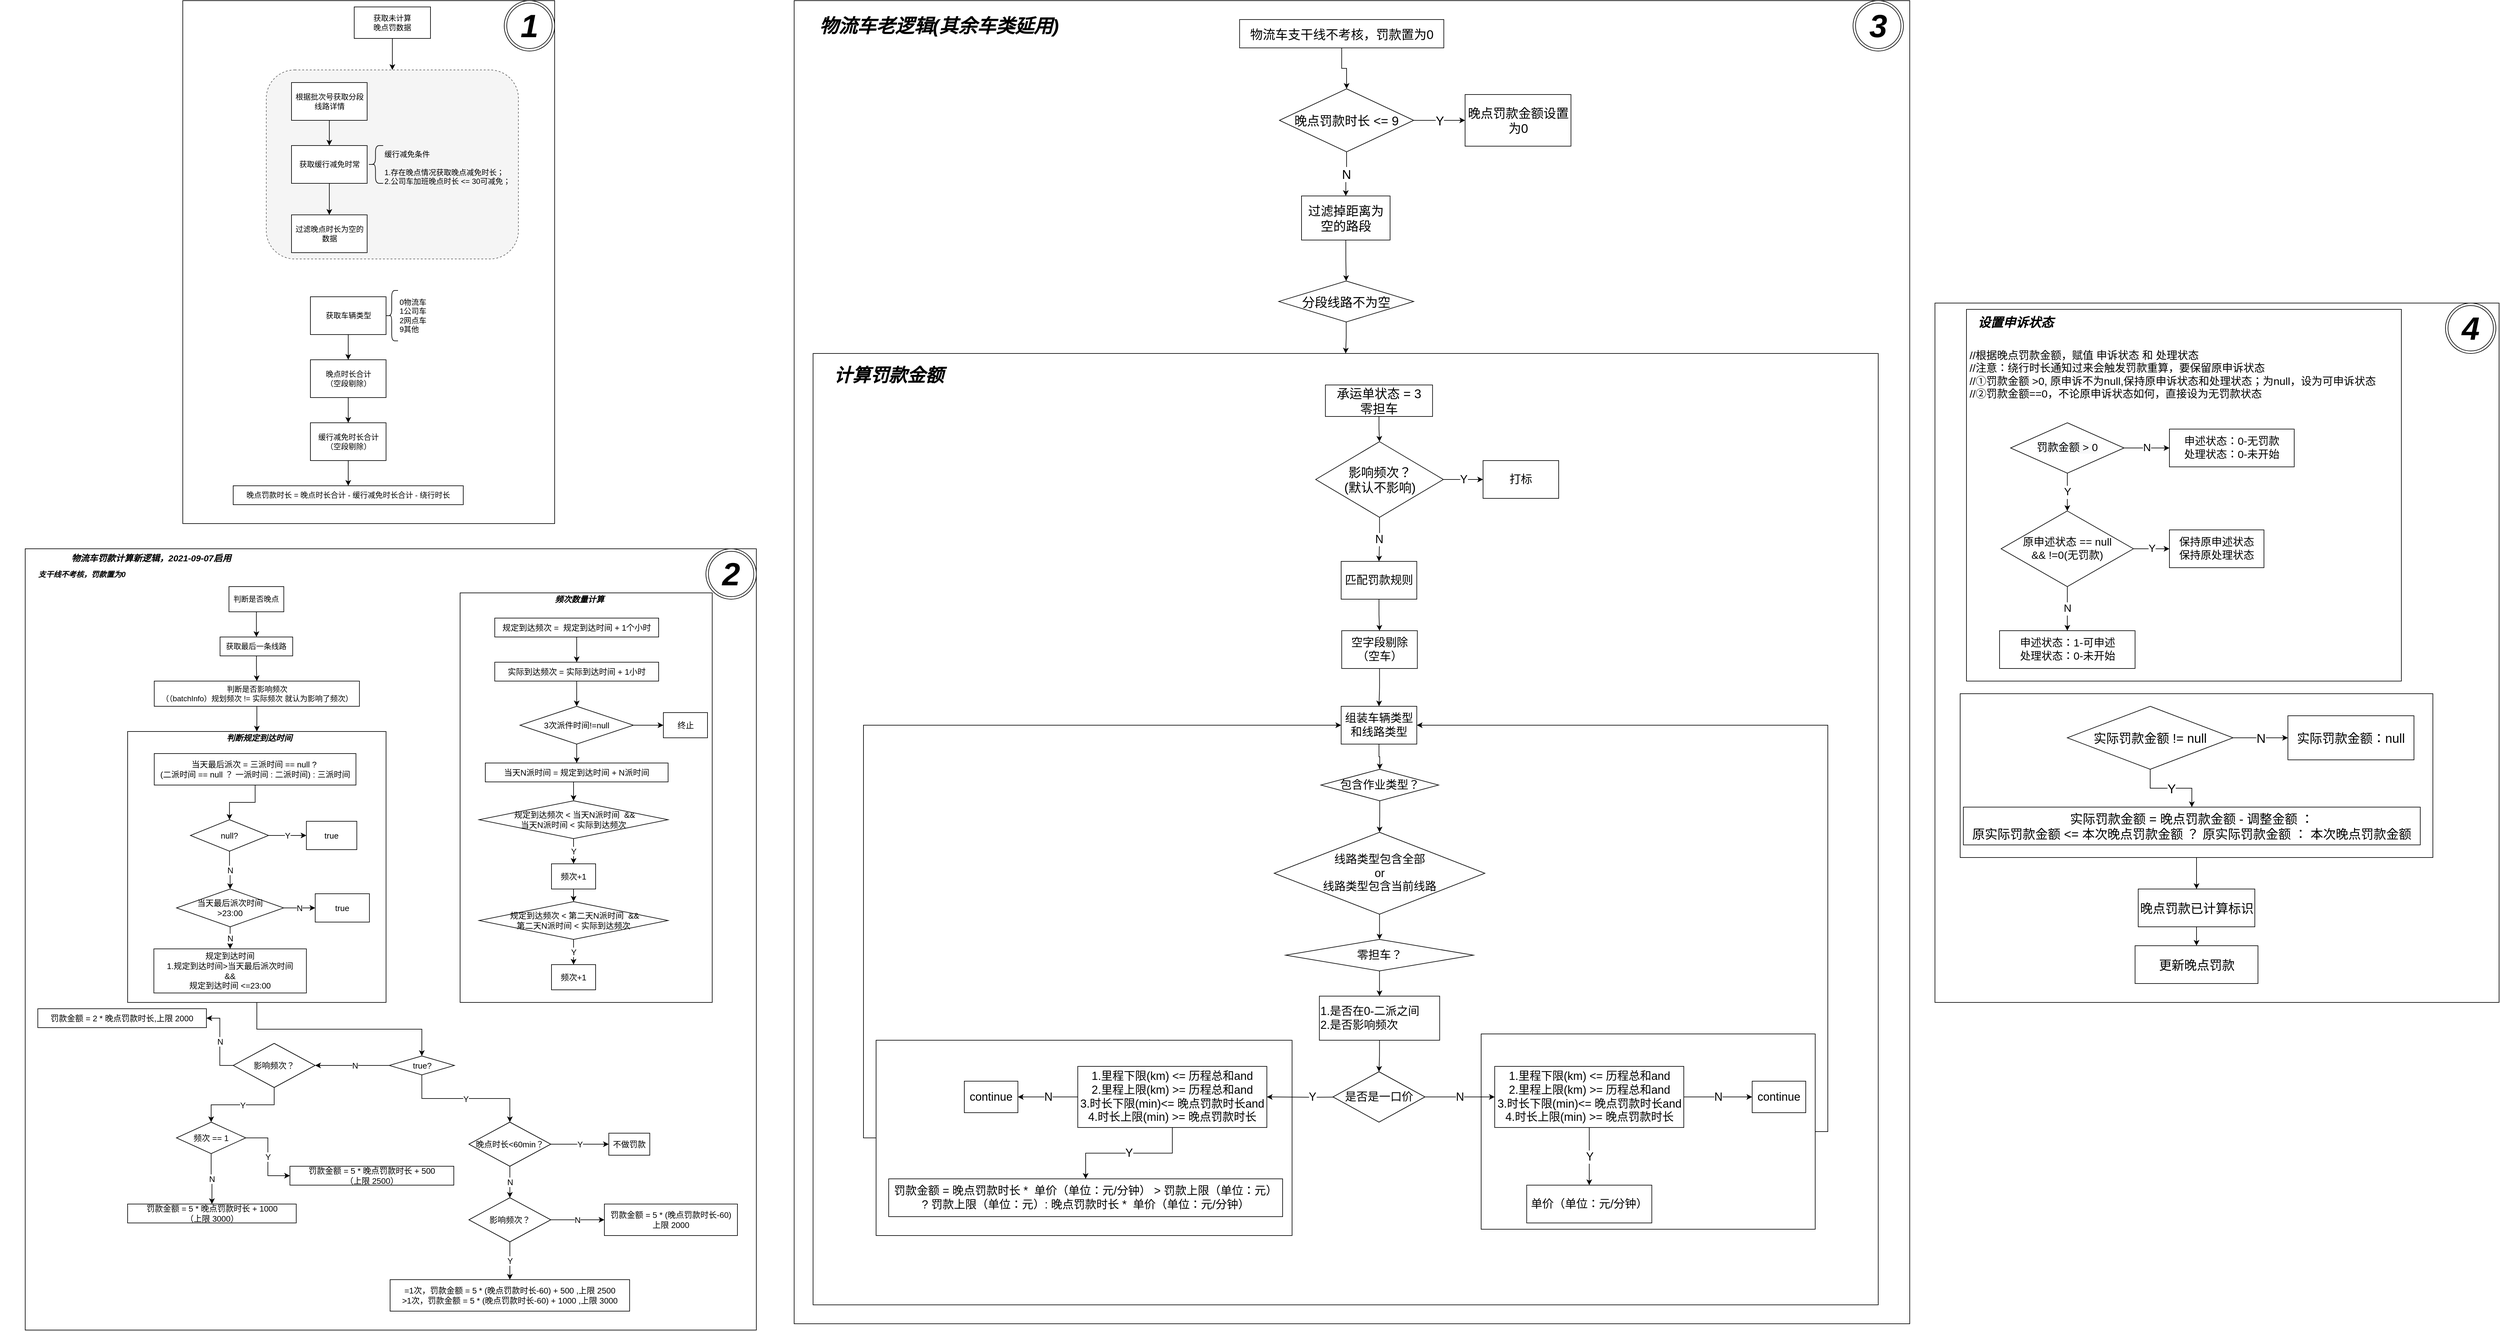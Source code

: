 <mxfile version="15.9.1" type="github">
  <diagram id="L5sY7Q-6gvqycTJfWh3B" name="第 1 页">
    <mxGraphModel dx="8996" dy="2984" grid="1" gridSize="10" guides="1" tooltips="1" connect="1" arrows="1" fold="1" page="1" pageScale="1" pageWidth="827" pageHeight="1169" math="0" shadow="0">
      <root>
        <mxCell id="0" />
        <mxCell id="1" parent="0" />
        <mxCell id="x7FfRpxNMGuR6Kh4KBlE-134" value="" style="rounded=0;whiteSpace=wrap;html=1;fontSize=17;" vertex="1" parent="1">
          <mxGeometry x="-1250" y="860" width="1770" height="2100" as="geometry" />
        </mxCell>
        <mxCell id="x7FfRpxNMGuR6Kh4KBlE-221" value="" style="rounded=0;whiteSpace=wrap;html=1;fontSize=18;" vertex="1" parent="1">
          <mxGeometry x="-1220" y="1420" width="1690" height="1510" as="geometry" />
        </mxCell>
        <mxCell id="x7FfRpxNMGuR6Kh4KBlE-219" style="edgeStyle=orthogonalEdgeStyle;rounded=0;orthogonalLoop=1;jettySize=auto;html=1;exitX=1;exitY=0.5;exitDx=0;exitDy=0;fontSize=18;entryX=1;entryY=0.5;entryDx=0;entryDy=0;" edge="1" parent="1" source="x7FfRpxNMGuR6Kh4KBlE-218" target="x7FfRpxNMGuR6Kh4KBlE-187">
          <mxGeometry relative="1" as="geometry">
            <mxPoint x="-160" y="1930" as="targetPoint" />
          </mxGeometry>
        </mxCell>
        <mxCell id="x7FfRpxNMGuR6Kh4KBlE-218" value="" style="rounded=0;whiteSpace=wrap;html=1;fontSize=18;" vertex="1" parent="1">
          <mxGeometry x="-160" y="2500" width="530" height="310" as="geometry" />
        </mxCell>
        <mxCell id="x7FfRpxNMGuR6Kh4KBlE-220" style="edgeStyle=orthogonalEdgeStyle;rounded=0;orthogonalLoop=1;jettySize=auto;html=1;exitX=0;exitY=0.5;exitDx=0;exitDy=0;entryX=0;entryY=0.5;entryDx=0;entryDy=0;fontSize=18;" edge="1" parent="1" source="x7FfRpxNMGuR6Kh4KBlE-217" target="x7FfRpxNMGuR6Kh4KBlE-187">
          <mxGeometry relative="1" as="geometry" />
        </mxCell>
        <mxCell id="x7FfRpxNMGuR6Kh4KBlE-217" value="" style="rounded=0;whiteSpace=wrap;html=1;fontSize=18;" vertex="1" parent="1">
          <mxGeometry x="-1120" y="2510" width="660" height="310" as="geometry" />
        </mxCell>
        <mxCell id="x7FfRpxNMGuR6Kh4KBlE-132" value="" style="group" vertex="1" connectable="0" parent="1">
          <mxGeometry x="-2510" y="1730" width="1200" height="1240" as="geometry" />
        </mxCell>
        <mxCell id="x7FfRpxNMGuR6Kh4KBlE-33" value="" style="rounded=0;whiteSpace=wrap;html=1;" vertex="1" parent="x7FfRpxNMGuR6Kh4KBlE-132">
          <mxGeometry x="40" width="1160" height="1240" as="geometry" />
        </mxCell>
        <mxCell id="x7FfRpxNMGuR6Kh4KBlE-131" value="" style="group" vertex="1" connectable="0" parent="x7FfRpxNMGuR6Kh4KBlE-132">
          <mxGeometry y="90" width="1170" height="1120" as="geometry" />
        </mxCell>
        <mxCell id="x7FfRpxNMGuR6Kh4KBlE-37" value="&lt;span&gt;判断是否晚点&lt;/span&gt;" style="rounded=0;whiteSpace=wrap;html=1;fontSize=12;" vertex="1" parent="x7FfRpxNMGuR6Kh4KBlE-131">
          <mxGeometry x="363.27" y="-30" width="87" height="40" as="geometry" />
        </mxCell>
        <mxCell id="x7FfRpxNMGuR6Kh4KBlE-38" value="&lt;span&gt;获取最后一条线路&lt;/span&gt;" style="whiteSpace=wrap;html=1;rounded=0;" vertex="1" parent="x7FfRpxNMGuR6Kh4KBlE-131">
          <mxGeometry x="349.15" y="50" width="115.25" height="30" as="geometry" />
        </mxCell>
        <mxCell id="x7FfRpxNMGuR6Kh4KBlE-39" value="" style="edgeStyle=orthogonalEdgeStyle;rounded=0;orthogonalLoop=1;jettySize=auto;html=1;fontSize=12;" edge="1" parent="x7FfRpxNMGuR6Kh4KBlE-131" source="x7FfRpxNMGuR6Kh4KBlE-37" target="x7FfRpxNMGuR6Kh4KBlE-38">
          <mxGeometry relative="1" as="geometry" />
        </mxCell>
        <mxCell id="x7FfRpxNMGuR6Kh4KBlE-40" value="&lt;span style=&quot;font-weight: normal&quot;&gt;判断是否影响频次&lt;br&gt;（（batchInfo）规划频次 != 实际频次 就认为影响了频次）&lt;/span&gt;" style="whiteSpace=wrap;html=1;rounded=0;fontStyle=1" vertex="1" parent="x7FfRpxNMGuR6Kh4KBlE-131">
          <mxGeometry x="244.75" y="120" width="325.52" height="40" as="geometry" />
        </mxCell>
        <mxCell id="x7FfRpxNMGuR6Kh4KBlE-41" value="" style="edgeStyle=orthogonalEdgeStyle;rounded=0;orthogonalLoop=1;jettySize=auto;html=1;fontSize=12;" edge="1" parent="x7FfRpxNMGuR6Kh4KBlE-131" source="x7FfRpxNMGuR6Kh4KBlE-38" target="x7FfRpxNMGuR6Kh4KBlE-40">
          <mxGeometry relative="1" as="geometry" />
        </mxCell>
        <mxCell id="x7FfRpxNMGuR6Kh4KBlE-44" value="" style="whiteSpace=wrap;html=1;rounded=0;fontStyle=1;" vertex="1" parent="x7FfRpxNMGuR6Kh4KBlE-131">
          <mxGeometry x="202.51" y="200" width="410" height="430" as="geometry" />
        </mxCell>
        <mxCell id="x7FfRpxNMGuR6Kh4KBlE-45" value="" style="edgeStyle=orthogonalEdgeStyle;rounded=0;orthogonalLoop=1;jettySize=auto;html=1;fontSize=12;entryX=0.5;entryY=0;entryDx=0;entryDy=0;" edge="1" parent="x7FfRpxNMGuR6Kh4KBlE-131" source="x7FfRpxNMGuR6Kh4KBlE-40" target="x7FfRpxNMGuR6Kh4KBlE-44">
          <mxGeometry relative="1" as="geometry" />
        </mxCell>
        <mxCell id="x7FfRpxNMGuR6Kh4KBlE-46" value="判断规定到达时间" style="text;html=1;strokeColor=none;fillColor=none;align=center;verticalAlign=middle;whiteSpace=wrap;rounded=0;fontSize=13;fontStyle=3" vertex="1" parent="x7FfRpxNMGuR6Kh4KBlE-131">
          <mxGeometry x="354.13" y="200" width="114.76" height="20" as="geometry" />
        </mxCell>
        <mxCell id="x7FfRpxNMGuR6Kh4KBlE-47" value="当天最后派次 = 三派时间 == null ?&amp;nbsp;&lt;br&gt;&amp;nbsp;(二派时间 == null ？ 一派时间 : 二派时间) : 三派时间&amp;nbsp;" style="rounded=0;whiteSpace=wrap;html=1;fontSize=13;" vertex="1" parent="x7FfRpxNMGuR6Kh4KBlE-131">
          <mxGeometry x="244.75" y="235" width="320" height="50" as="geometry" />
        </mxCell>
        <mxCell id="x7FfRpxNMGuR6Kh4KBlE-50" value="" style="edgeStyle=orthogonalEdgeStyle;rounded=0;orthogonalLoop=1;jettySize=auto;html=1;fontSize=13;" edge="1" parent="x7FfRpxNMGuR6Kh4KBlE-131" source="x7FfRpxNMGuR6Kh4KBlE-47" target="x7FfRpxNMGuR6Kh4KBlE-49">
          <mxGeometry relative="1" as="geometry">
            <mxPoint x="364.09" y="305" as="sourcePoint" />
          </mxGeometry>
        </mxCell>
        <mxCell id="x7FfRpxNMGuR6Kh4KBlE-49" value="null?" style="rhombus;whiteSpace=wrap;html=1;fontSize=13;" vertex="1" parent="x7FfRpxNMGuR6Kh4KBlE-131">
          <mxGeometry x="302.13" y="340" width="124" height="50" as="geometry" />
        </mxCell>
        <mxCell id="x7FfRpxNMGuR6Kh4KBlE-53" value="true" style="whiteSpace=wrap;html=1;fontSize=13;" vertex="1" parent="x7FfRpxNMGuR6Kh4KBlE-131">
          <mxGeometry x="486.13" y="342.5" width="80" height="45" as="geometry" />
        </mxCell>
        <mxCell id="x7FfRpxNMGuR6Kh4KBlE-54" value="Y" style="edgeStyle=orthogonalEdgeStyle;rounded=0;orthogonalLoop=1;jettySize=auto;html=1;fontSize=13;" edge="1" parent="x7FfRpxNMGuR6Kh4KBlE-131" source="x7FfRpxNMGuR6Kh4KBlE-49" target="x7FfRpxNMGuR6Kh4KBlE-53">
          <mxGeometry relative="1" as="geometry" />
        </mxCell>
        <mxCell id="x7FfRpxNMGuR6Kh4KBlE-55" value="当天最后派次时间&lt;br&gt;&amp;gt;23:00" style="rhombus;whiteSpace=wrap;html=1;fontSize=13;" vertex="1" parent="x7FfRpxNMGuR6Kh4KBlE-131">
          <mxGeometry x="280.13" y="450" width="170" height="60" as="geometry" />
        </mxCell>
        <mxCell id="x7FfRpxNMGuR6Kh4KBlE-58" value="N" style="edgeStyle=orthogonalEdgeStyle;rounded=0;orthogonalLoop=1;jettySize=auto;html=1;exitX=0.5;exitY=1;exitDx=0;exitDy=0;entryX=0.5;entryY=0;entryDx=0;entryDy=0;fontSize=13;" edge="1" parent="x7FfRpxNMGuR6Kh4KBlE-131" source="x7FfRpxNMGuR6Kh4KBlE-49" target="x7FfRpxNMGuR6Kh4KBlE-55">
          <mxGeometry relative="1" as="geometry" />
        </mxCell>
        <mxCell id="x7FfRpxNMGuR6Kh4KBlE-60" value="true" style="whiteSpace=wrap;html=1;fontSize=13;" vertex="1" parent="x7FfRpxNMGuR6Kh4KBlE-131">
          <mxGeometry x="500.13" y="457.5" width="86" height="45" as="geometry" />
        </mxCell>
        <mxCell id="x7FfRpxNMGuR6Kh4KBlE-59" value="N" style="edgeStyle=orthogonalEdgeStyle;rounded=0;orthogonalLoop=1;jettySize=auto;html=1;exitX=1;exitY=0.5;exitDx=0;exitDy=0;fontSize=13;" edge="1" parent="x7FfRpxNMGuR6Kh4KBlE-131" source="x7FfRpxNMGuR6Kh4KBlE-55" target="x7FfRpxNMGuR6Kh4KBlE-60">
          <mxGeometry relative="1" as="geometry">
            <mxPoint x="546.13" y="455" as="targetPoint" />
          </mxGeometry>
        </mxCell>
        <mxCell id="x7FfRpxNMGuR6Kh4KBlE-63" value="规定到达时间&lt;br&gt;1.规定到达时间&amp;gt;当天最后派次时间&lt;br&gt;&amp;amp;&amp;amp;&lt;br&gt;规定到达时间 &amp;lt;=23:00" style="rounded=0;whiteSpace=wrap;html=1;fontSize=13;" vertex="1" parent="x7FfRpxNMGuR6Kh4KBlE-131">
          <mxGeometry x="244.13" y="545" width="242" height="70" as="geometry" />
        </mxCell>
        <mxCell id="x7FfRpxNMGuR6Kh4KBlE-61" value="N" style="edgeStyle=orthogonalEdgeStyle;rounded=0;orthogonalLoop=1;jettySize=auto;html=1;exitX=0.5;exitY=1;exitDx=0;exitDy=0;fontSize=13;entryX=0.5;entryY=0;entryDx=0;entryDy=0;" edge="1" parent="x7FfRpxNMGuR6Kh4KBlE-131" source="x7FfRpxNMGuR6Kh4KBlE-55" target="x7FfRpxNMGuR6Kh4KBlE-63">
          <mxGeometry relative="1" as="geometry">
            <mxPoint x="364.13" y="555" as="targetPoint" />
          </mxGeometry>
        </mxCell>
        <mxCell id="x7FfRpxNMGuR6Kh4KBlE-68" value="true?" style="rhombus;whiteSpace=wrap;html=1;fontSize=13;" vertex="1" parent="x7FfRpxNMGuR6Kh4KBlE-131">
          <mxGeometry x="617.51" y="715" width="103.5" height="30" as="geometry" />
        </mxCell>
        <mxCell id="x7FfRpxNMGuR6Kh4KBlE-67" style="edgeStyle=orthogonalEdgeStyle;rounded=0;orthogonalLoop=1;jettySize=auto;html=1;exitX=0.5;exitY=1;exitDx=0;exitDy=0;fontSize=13;entryX=0.5;entryY=0;entryDx=0;entryDy=0;" edge="1" parent="x7FfRpxNMGuR6Kh4KBlE-131" source="x7FfRpxNMGuR6Kh4KBlE-44" target="x7FfRpxNMGuR6Kh4KBlE-68">
          <mxGeometry relative="1" as="geometry">
            <mxPoint x="674" y="710" as="targetPoint" />
          </mxGeometry>
        </mxCell>
        <mxCell id="x7FfRpxNMGuR6Kh4KBlE-111" value="" style="group" vertex="1" connectable="0" parent="x7FfRpxNMGuR6Kh4KBlE-131">
          <mxGeometry x="640" y="820" width="530" height="300" as="geometry" />
        </mxCell>
        <mxCell id="x7FfRpxNMGuR6Kh4KBlE-74" value="晚点时长&amp;lt;60min？" style="rhombus;whiteSpace=wrap;html=1;fontSize=13;" vertex="1" parent="x7FfRpxNMGuR6Kh4KBlE-111">
          <mxGeometry x="103.94" width="130" height="70" as="geometry" />
        </mxCell>
        <mxCell id="x7FfRpxNMGuR6Kh4KBlE-75" value="不做罚款" style="whiteSpace=wrap;html=1;fontSize=13;" vertex="1" parent="x7FfRpxNMGuR6Kh4KBlE-111">
          <mxGeometry x="325.94" y="17.5" width="65" height="35" as="geometry" />
        </mxCell>
        <mxCell id="x7FfRpxNMGuR6Kh4KBlE-76" value="Y" style="edgeStyle=orthogonalEdgeStyle;rounded=0;orthogonalLoop=1;jettySize=auto;html=1;fontSize=13;" edge="1" parent="x7FfRpxNMGuR6Kh4KBlE-111" source="x7FfRpxNMGuR6Kh4KBlE-74" target="x7FfRpxNMGuR6Kh4KBlE-75">
          <mxGeometry relative="1" as="geometry" />
        </mxCell>
        <mxCell id="x7FfRpxNMGuR6Kh4KBlE-78" value="影响频次？" style="rhombus;whiteSpace=wrap;html=1;fontSize=13;" vertex="1" parent="x7FfRpxNMGuR6Kh4KBlE-111">
          <mxGeometry x="103.94" y="120" width="130" height="70" as="geometry" />
        </mxCell>
        <mxCell id="x7FfRpxNMGuR6Kh4KBlE-77" value="N" style="edgeStyle=orthogonalEdgeStyle;rounded=0;orthogonalLoop=1;jettySize=auto;html=1;exitX=0.5;exitY=1;exitDx=0;exitDy=0;fontSize=13;entryX=0.5;entryY=0;entryDx=0;entryDy=0;" edge="1" parent="x7FfRpxNMGuR6Kh4KBlE-111" source="x7FfRpxNMGuR6Kh4KBlE-74" target="x7FfRpxNMGuR6Kh4KBlE-78">
          <mxGeometry relative="1" as="geometry">
            <mxPoint x="168.94" y="130" as="targetPoint" />
          </mxGeometry>
        </mxCell>
        <mxCell id="x7FfRpxNMGuR6Kh4KBlE-79" value="罚款金额 = 5 * (晚点罚款时长-60)&lt;br&gt;上限 2000" style="whiteSpace=wrap;html=1;fontSize=13;" vertex="1" parent="x7FfRpxNMGuR6Kh4KBlE-111">
          <mxGeometry x="318.94" y="130" width="211.06" height="50" as="geometry" />
        </mxCell>
        <mxCell id="x7FfRpxNMGuR6Kh4KBlE-80" value="N" style="edgeStyle=orthogonalEdgeStyle;rounded=0;orthogonalLoop=1;jettySize=auto;html=1;fontSize=13;" edge="1" parent="x7FfRpxNMGuR6Kh4KBlE-111" source="x7FfRpxNMGuR6Kh4KBlE-78" target="x7FfRpxNMGuR6Kh4KBlE-79">
          <mxGeometry relative="1" as="geometry" />
        </mxCell>
        <mxCell id="x7FfRpxNMGuR6Kh4KBlE-110" value="=1次，罚款金额 = 5 * (晚点罚款时长-60) + 500 ,上限 2500&lt;br&gt;&amp;gt;1次，罚款金额 = 5 * (晚点罚款时长-60) + 1000 ,上限 3000" style="rounded=0;whiteSpace=wrap;html=1;fontSize=13;" vertex="1" parent="x7FfRpxNMGuR6Kh4KBlE-111">
          <mxGeometry x="-21.06" y="250" width="380" height="50" as="geometry" />
        </mxCell>
        <mxCell id="x7FfRpxNMGuR6Kh4KBlE-109" value="Y" style="edgeStyle=orthogonalEdgeStyle;rounded=0;orthogonalLoop=1;jettySize=auto;html=1;exitX=0.5;exitY=1;exitDx=0;exitDy=0;fontSize=13;entryX=0.5;entryY=0;entryDx=0;entryDy=0;" edge="1" parent="x7FfRpxNMGuR6Kh4KBlE-111" source="x7FfRpxNMGuR6Kh4KBlE-78" target="x7FfRpxNMGuR6Kh4KBlE-110">
          <mxGeometry relative="1" as="geometry">
            <mxPoint x="168.94" y="250" as="targetPoint" />
          </mxGeometry>
        </mxCell>
        <mxCell id="x7FfRpxNMGuR6Kh4KBlE-69" value="Y" style="edgeStyle=orthogonalEdgeStyle;rounded=0;orthogonalLoop=1;jettySize=auto;html=1;exitX=0.5;exitY=1;exitDx=0;exitDy=0;fontSize=13;entryX=0.5;entryY=0;entryDx=0;entryDy=0;" edge="1" parent="x7FfRpxNMGuR6Kh4KBlE-131" source="x7FfRpxNMGuR6Kh4KBlE-68" target="x7FfRpxNMGuR6Kh4KBlE-74">
          <mxGeometry relative="1" as="geometry">
            <mxPoint x="674" y="810" as="targetPoint" />
          </mxGeometry>
        </mxCell>
        <mxCell id="x7FfRpxNMGuR6Kh4KBlE-117" value="影响频次？" style="rhombus;whiteSpace=wrap;html=1;fontSize=13;" vertex="1" parent="x7FfRpxNMGuR6Kh4KBlE-131">
          <mxGeometry x="370" y="695" width="130" height="70" as="geometry" />
        </mxCell>
        <mxCell id="x7FfRpxNMGuR6Kh4KBlE-112" style="edgeStyle=orthogonalEdgeStyle;rounded=0;orthogonalLoop=1;jettySize=auto;html=1;exitX=0;exitY=0.5;exitDx=0;exitDy=0;fontSize=13;entryX=1;entryY=0.5;entryDx=0;entryDy=0;" edge="1" parent="x7FfRpxNMGuR6Kh4KBlE-131" source="x7FfRpxNMGuR6Kh4KBlE-68" target="x7FfRpxNMGuR6Kh4KBlE-117">
          <mxGeometry relative="1" as="geometry">
            <mxPoint x="465" y="730" as="targetPoint" />
          </mxGeometry>
        </mxCell>
        <mxCell id="x7FfRpxNMGuR6Kh4KBlE-113" value="N" style="edgeLabel;html=1;align=center;verticalAlign=middle;resizable=0;points=[];fontSize=13;" vertex="1" connectable="0" parent="x7FfRpxNMGuR6Kh4KBlE-112">
          <mxGeometry x="-0.175" y="4" relative="1" as="geometry">
            <mxPoint x="-6" y="-4" as="offset" />
          </mxGeometry>
        </mxCell>
        <mxCell id="x7FfRpxNMGuR6Kh4KBlE-122" value="罚款金额 = 5 * 晚点罚款时长 + 500&lt;br&gt;（上限 2500）" style="rounded=0;whiteSpace=wrap;html=1;fontSize=13;" vertex="1" parent="x7FfRpxNMGuR6Kh4KBlE-131">
          <mxGeometry x="460.01" y="890" width="259.99" height="30" as="geometry" />
        </mxCell>
        <mxCell id="x7FfRpxNMGuR6Kh4KBlE-121" value="Y" style="edgeStyle=orthogonalEdgeStyle;rounded=0;orthogonalLoop=1;jettySize=auto;html=1;exitX=1;exitY=0.5;exitDx=0;exitDy=0;fontSize=13;entryX=0;entryY=0.5;entryDx=0;entryDy=0;" edge="1" parent="x7FfRpxNMGuR6Kh4KBlE-131" source="x7FfRpxNMGuR6Kh4KBlE-118" target="x7FfRpxNMGuR6Kh4KBlE-122">
          <mxGeometry relative="1" as="geometry">
            <mxPoint x="430" y="844.947" as="targetPoint" />
          </mxGeometry>
        </mxCell>
        <mxCell id="x7FfRpxNMGuR6Kh4KBlE-118" value="频次 == 1" style="rhombus;whiteSpace=wrap;html=1;fontSize=13;" vertex="1" parent="x7FfRpxNMGuR6Kh4KBlE-131">
          <mxGeometry x="280" y="820" width="110" height="50" as="geometry" />
        </mxCell>
        <mxCell id="x7FfRpxNMGuR6Kh4KBlE-119" value="Y" style="edgeStyle=orthogonalEdgeStyle;rounded=0;orthogonalLoop=1;jettySize=auto;html=1;exitX=0.5;exitY=1;exitDx=0;exitDy=0;fontSize=13;" edge="1" parent="x7FfRpxNMGuR6Kh4KBlE-131" source="x7FfRpxNMGuR6Kh4KBlE-117" target="x7FfRpxNMGuR6Kh4KBlE-118">
          <mxGeometry relative="1" as="geometry" />
        </mxCell>
        <mxCell id="x7FfRpxNMGuR6Kh4KBlE-124" value="罚款金额 = 5 * 晚点罚款时长 + 1000&lt;br&gt;（上限 3000）" style="rounded=0;whiteSpace=wrap;html=1;fontSize=13;" vertex="1" parent="x7FfRpxNMGuR6Kh4KBlE-131">
          <mxGeometry x="202.51" y="950" width="267.49" height="30" as="geometry" />
        </mxCell>
        <mxCell id="x7FfRpxNMGuR6Kh4KBlE-123" value="N" style="edgeStyle=orthogonalEdgeStyle;rounded=0;orthogonalLoop=1;jettySize=auto;html=1;exitX=0.5;exitY=1;exitDx=0;exitDy=0;fontSize=13;entryX=0.5;entryY=0;entryDx=0;entryDy=0;" edge="1" parent="x7FfRpxNMGuR6Kh4KBlE-131" source="x7FfRpxNMGuR6Kh4KBlE-118" target="x7FfRpxNMGuR6Kh4KBlE-124">
          <mxGeometry relative="1" as="geometry">
            <mxPoint x="335.316" y="940" as="targetPoint" />
          </mxGeometry>
        </mxCell>
        <mxCell id="x7FfRpxNMGuR6Kh4KBlE-127" value="罚款金额 = 2 * 晚点罚款时长,上限 2000" style="rounded=0;whiteSpace=wrap;html=1;fontSize=13;" vertex="1" parent="x7FfRpxNMGuR6Kh4KBlE-131">
          <mxGeometry x="60" y="640" width="267.49" height="30" as="geometry" />
        </mxCell>
        <mxCell id="x7FfRpxNMGuR6Kh4KBlE-126" value="N" style="edgeStyle=orthogonalEdgeStyle;rounded=0;orthogonalLoop=1;jettySize=auto;html=1;exitX=0;exitY=0.5;exitDx=0;exitDy=0;fontSize=13;entryX=1;entryY=0.5;entryDx=0;entryDy=0;" edge="1" parent="x7FfRpxNMGuR6Kh4KBlE-131" source="x7FfRpxNMGuR6Kh4KBlE-117" target="x7FfRpxNMGuR6Kh4KBlE-127">
          <mxGeometry relative="1" as="geometry">
            <mxPoint x="280" y="730.211" as="targetPoint" />
          </mxGeometry>
        </mxCell>
        <mxCell id="x7FfRpxNMGuR6Kh4KBlE-114" value="" style="group" vertex="1" connectable="0" parent="x7FfRpxNMGuR6Kh4KBlE-131">
          <mxGeometry x="730" y="-20" width="400" height="650" as="geometry" />
        </mxCell>
        <mxCell id="x7FfRpxNMGuR6Kh4KBlE-106" value="" style="group" vertex="1" connectable="0" parent="x7FfRpxNMGuR6Kh4KBlE-114">
          <mxGeometry width="400" height="650" as="geometry" />
        </mxCell>
        <mxCell id="x7FfRpxNMGuR6Kh4KBlE-105" value="" style="rounded=0;whiteSpace=wrap;html=1;fontSize=13;" vertex="1" parent="x7FfRpxNMGuR6Kh4KBlE-106">
          <mxGeometry width="400" height="650" as="geometry" />
        </mxCell>
        <mxCell id="x7FfRpxNMGuR6Kh4KBlE-83" value="频次数量计算" style="text;html=1;strokeColor=none;fillColor=none;align=center;verticalAlign=middle;whiteSpace=wrap;rounded=0;fontSize=13;fontStyle=3" vertex="1" parent="x7FfRpxNMGuR6Kh4KBlE-106">
          <mxGeometry x="136.842" width="105.263" height="20" as="geometry" />
        </mxCell>
        <mxCell id="x7FfRpxNMGuR6Kh4KBlE-84" value="规定到达频次 =&amp;nbsp; 规定到达时间 + 1个小时" style="rounded=0;whiteSpace=wrap;html=1;fontSize=13;" vertex="1" parent="x7FfRpxNMGuR6Kh4KBlE-114">
          <mxGeometry x="55" y="40" width="260" height="30" as="geometry" />
        </mxCell>
        <mxCell id="x7FfRpxNMGuR6Kh4KBlE-85" value="实际到达频次 =&amp;nbsp;实际到达时间 + 1小时" style="rounded=0;whiteSpace=wrap;html=1;fontSize=13;" vertex="1" parent="x7FfRpxNMGuR6Kh4KBlE-114">
          <mxGeometry x="55" y="110" width="260" height="30" as="geometry" />
        </mxCell>
        <mxCell id="x7FfRpxNMGuR6Kh4KBlE-90" style="edgeStyle=orthogonalEdgeStyle;rounded=0;orthogonalLoop=1;jettySize=auto;html=1;exitX=0.5;exitY=1;exitDx=0;exitDy=0;entryX=0.5;entryY=0;entryDx=0;entryDy=0;fontSize=13;" edge="1" parent="x7FfRpxNMGuR6Kh4KBlE-114" source="x7FfRpxNMGuR6Kh4KBlE-84" target="x7FfRpxNMGuR6Kh4KBlE-85">
          <mxGeometry relative="1" as="geometry" />
        </mxCell>
        <mxCell id="x7FfRpxNMGuR6Kh4KBlE-86" value="3次派件时间!=null" style="rhombus;whiteSpace=wrap;html=1;fontSize=13;" vertex="1" parent="x7FfRpxNMGuR6Kh4KBlE-114">
          <mxGeometry x="95" y="180" width="180" height="60" as="geometry" />
        </mxCell>
        <mxCell id="x7FfRpxNMGuR6Kh4KBlE-91" style="edgeStyle=orthogonalEdgeStyle;rounded=0;orthogonalLoop=1;jettySize=auto;html=1;exitX=0.5;exitY=1;exitDx=0;exitDy=0;entryX=0.5;entryY=0;entryDx=0;entryDy=0;fontSize=13;" edge="1" parent="x7FfRpxNMGuR6Kh4KBlE-114" source="x7FfRpxNMGuR6Kh4KBlE-85" target="x7FfRpxNMGuR6Kh4KBlE-86">
          <mxGeometry relative="1" as="geometry" />
        </mxCell>
        <mxCell id="x7FfRpxNMGuR6Kh4KBlE-88" value="终止" style="rounded=0;whiteSpace=wrap;html=1;fontSize=13;" vertex="1" parent="x7FfRpxNMGuR6Kh4KBlE-114">
          <mxGeometry x="322.5" y="190" width="70" height="40" as="geometry" />
        </mxCell>
        <mxCell id="x7FfRpxNMGuR6Kh4KBlE-87" style="edgeStyle=orthogonalEdgeStyle;rounded=0;orthogonalLoop=1;jettySize=auto;html=1;exitX=1;exitY=0.5;exitDx=0;exitDy=0;fontSize=13;entryX=0;entryY=0.5;entryDx=0;entryDy=0;" edge="1" parent="x7FfRpxNMGuR6Kh4KBlE-114" source="x7FfRpxNMGuR6Kh4KBlE-86" target="x7FfRpxNMGuR6Kh4KBlE-88">
          <mxGeometry relative="1" as="geometry">
            <mxPoint x="355" y="200" as="targetPoint" />
          </mxGeometry>
        </mxCell>
        <mxCell id="x7FfRpxNMGuR6Kh4KBlE-89" value="当天N派时间 = 规定到达时间 + N派时间" style="rounded=0;whiteSpace=wrap;html=1;fontSize=13;" vertex="1" parent="x7FfRpxNMGuR6Kh4KBlE-114">
          <mxGeometry x="40" y="270" width="290" height="30" as="geometry" />
        </mxCell>
        <mxCell id="x7FfRpxNMGuR6Kh4KBlE-92" style="edgeStyle=orthogonalEdgeStyle;rounded=0;orthogonalLoop=1;jettySize=auto;html=1;exitX=0.5;exitY=1;exitDx=0;exitDy=0;fontSize=13;" edge="1" parent="x7FfRpxNMGuR6Kh4KBlE-114" source="x7FfRpxNMGuR6Kh4KBlE-86" target="x7FfRpxNMGuR6Kh4KBlE-89">
          <mxGeometry relative="1" as="geometry" />
        </mxCell>
        <mxCell id="x7FfRpxNMGuR6Kh4KBlE-94" value="&amp;nbsp;规定到达频次 &amp;lt; 当天N派时间&amp;nbsp; &amp;amp;&amp;amp;&lt;br&gt;当天N派时间 &amp;lt; 实际到达频次" style="rhombus;whiteSpace=wrap;html=1;fontSize=13;" vertex="1" parent="x7FfRpxNMGuR6Kh4KBlE-114">
          <mxGeometry x="30" y="330" width="300" height="60" as="geometry" />
        </mxCell>
        <mxCell id="x7FfRpxNMGuR6Kh4KBlE-93" style="edgeStyle=orthogonalEdgeStyle;rounded=0;orthogonalLoop=1;jettySize=auto;html=1;exitX=0.5;exitY=1;exitDx=0;exitDy=0;fontSize=13;entryX=0.5;entryY=0;entryDx=0;entryDy=0;" edge="1" parent="x7FfRpxNMGuR6Kh4KBlE-114" source="x7FfRpxNMGuR6Kh4KBlE-89" target="x7FfRpxNMGuR6Kh4KBlE-94">
          <mxGeometry relative="1" as="geometry">
            <mxPoint x="185" y="330" as="targetPoint" />
          </mxGeometry>
        </mxCell>
        <mxCell id="x7FfRpxNMGuR6Kh4KBlE-98" value="频次+1" style="rounded=0;whiteSpace=wrap;html=1;fontSize=13;" vertex="1" parent="x7FfRpxNMGuR6Kh4KBlE-114">
          <mxGeometry x="145" y="430" width="70" height="40" as="geometry" />
        </mxCell>
        <mxCell id="x7FfRpxNMGuR6Kh4KBlE-97" value="Y" style="edgeStyle=orthogonalEdgeStyle;rounded=0;orthogonalLoop=1;jettySize=auto;html=1;exitX=0.5;exitY=1;exitDx=0;exitDy=0;fontSize=13;entryX=0.5;entryY=0;entryDx=0;entryDy=0;" edge="1" parent="x7FfRpxNMGuR6Kh4KBlE-114" source="x7FfRpxNMGuR6Kh4KBlE-94" target="x7FfRpxNMGuR6Kh4KBlE-98">
          <mxGeometry relative="1" as="geometry">
            <mxPoint x="180" y="420" as="targetPoint" />
          </mxGeometry>
        </mxCell>
        <mxCell id="x7FfRpxNMGuR6Kh4KBlE-100" value="&amp;nbsp;规定到达频次 &amp;lt; 第二天N派时间&amp;nbsp; &amp;amp;&amp;amp;&lt;br&gt;第二天N派时间&amp;nbsp;&amp;lt; 实际到达频次" style="rhombus;whiteSpace=wrap;html=1;fontSize=13;" vertex="1" parent="x7FfRpxNMGuR6Kh4KBlE-114">
          <mxGeometry x="30" y="490" width="300" height="60" as="geometry" />
        </mxCell>
        <mxCell id="x7FfRpxNMGuR6Kh4KBlE-102" style="edgeStyle=orthogonalEdgeStyle;rounded=0;orthogonalLoop=1;jettySize=auto;html=1;exitX=0.5;exitY=1;exitDx=0;exitDy=0;entryX=0.5;entryY=0;entryDx=0;entryDy=0;fontSize=13;" edge="1" parent="x7FfRpxNMGuR6Kh4KBlE-114" source="x7FfRpxNMGuR6Kh4KBlE-98" target="x7FfRpxNMGuR6Kh4KBlE-100">
          <mxGeometry relative="1" as="geometry" />
        </mxCell>
        <mxCell id="x7FfRpxNMGuR6Kh4KBlE-103" value="频次+1" style="rounded=0;whiteSpace=wrap;html=1;fontSize=13;" vertex="1" parent="x7FfRpxNMGuR6Kh4KBlE-114">
          <mxGeometry x="145" y="590" width="70" height="40" as="geometry" />
        </mxCell>
        <mxCell id="x7FfRpxNMGuR6Kh4KBlE-104" value="Y" style="edgeStyle=orthogonalEdgeStyle;rounded=0;orthogonalLoop=1;jettySize=auto;html=1;exitX=0.5;exitY=1;exitDx=0;exitDy=0;fontSize=13;" edge="1" parent="x7FfRpxNMGuR6Kh4KBlE-114" source="x7FfRpxNMGuR6Kh4KBlE-100" target="x7FfRpxNMGuR6Kh4KBlE-103">
          <mxGeometry relative="1" as="geometry" />
        </mxCell>
        <mxCell id="x7FfRpxNMGuR6Kh4KBlE-36" value="" style="group" vertex="1" connectable="0" parent="x7FfRpxNMGuR6Kh4KBlE-132">
          <mxGeometry x="20" y="-10" width="360" height="60" as="geometry" />
        </mxCell>
        <mxCell id="x7FfRpxNMGuR6Kh4KBlE-34" value="物流车罚款计算新逻辑，2021-09-07启用&lt;br&gt;" style="text;html=1;strokeColor=none;fillColor=none;align=center;verticalAlign=middle;whiteSpace=wrap;rounded=0;fontSize=14;fontStyle=3" vertex="1" parent="x7FfRpxNMGuR6Kh4KBlE-36">
          <mxGeometry x="80" y="10" width="280" height="30" as="geometry" />
        </mxCell>
        <mxCell id="x7FfRpxNMGuR6Kh4KBlE-35" value="&lt;span style=&quot;font-style: italic ; font-weight: 700 ; font-size: 12px&quot;&gt;支干线不考核，罚款置为0&lt;/span&gt;" style="text;html=1;strokeColor=none;fillColor=none;align=center;verticalAlign=middle;whiteSpace=wrap;rounded=0;fontSize=14;" vertex="1" parent="x7FfRpxNMGuR6Kh4KBlE-36">
          <mxGeometry y="40" width="220" height="20" as="geometry" />
        </mxCell>
        <mxCell id="x7FfRpxNMGuR6Kh4KBlE-226" value="2" style="ellipse;shape=doubleEllipse;whiteSpace=wrap;html=1;aspect=fixed;fontSize=51;fontStyle=3" vertex="1" parent="x7FfRpxNMGuR6Kh4KBlE-132">
          <mxGeometry x="1120" width="80" height="80" as="geometry" />
        </mxCell>
        <mxCell id="x7FfRpxNMGuR6Kh4KBlE-133" value="物流车老逻辑(其余车类延用)" style="text;html=1;strokeColor=none;fillColor=none;align=center;verticalAlign=middle;whiteSpace=wrap;rounded=0;fontSize=30;fontStyle=3" vertex="1" parent="1">
          <mxGeometry x="-1270" y="870" width="500" height="60" as="geometry" />
        </mxCell>
        <mxCell id="x7FfRpxNMGuR6Kh4KBlE-223" style="edgeStyle=orthogonalEdgeStyle;rounded=0;orthogonalLoop=1;jettySize=auto;html=1;exitX=0.5;exitY=1;exitDx=0;exitDy=0;entryX=0.5;entryY=0;entryDx=0;entryDy=0;fontSize=29;" edge="1" parent="1" source="x7FfRpxNMGuR6Kh4KBlE-165" target="x7FfRpxNMGuR6Kh4KBlE-166">
          <mxGeometry relative="1" as="geometry" />
        </mxCell>
        <mxCell id="x7FfRpxNMGuR6Kh4KBlE-165" value="物流车支干线不考核，罚款置为0" style="rounded=0;whiteSpace=wrap;html=1;fontSize=20;" vertex="1" parent="1">
          <mxGeometry x="-543.26" y="890" width="324" height="45" as="geometry" />
        </mxCell>
        <mxCell id="x7FfRpxNMGuR6Kh4KBlE-167" value="Y" style="edgeStyle=orthogonalEdgeStyle;rounded=0;orthogonalLoop=1;jettySize=auto;html=1;exitX=1;exitY=0.5;exitDx=0;exitDy=0;fontSize=20;entryX=0;entryY=0.5;entryDx=0;entryDy=0;" edge="1" parent="1" source="x7FfRpxNMGuR6Kh4KBlE-166" target="x7FfRpxNMGuR6Kh4KBlE-168">
          <mxGeometry relative="1" as="geometry">
            <mxPoint x="-207" y="1049.667" as="targetPoint" />
          </mxGeometry>
        </mxCell>
        <mxCell id="x7FfRpxNMGuR6Kh4KBlE-170" value="N" style="edgeStyle=orthogonalEdgeStyle;rounded=0;orthogonalLoop=1;jettySize=auto;html=1;exitX=0.5;exitY=1;exitDx=0;exitDy=0;fontSize=20;entryX=0.5;entryY=0;entryDx=0;entryDy=0;" edge="1" parent="1" source="x7FfRpxNMGuR6Kh4KBlE-166" target="x7FfRpxNMGuR6Kh4KBlE-171">
          <mxGeometry relative="1" as="geometry">
            <mxPoint x="-373.143" y="1210" as="targetPoint" />
          </mxGeometry>
        </mxCell>
        <mxCell id="x7FfRpxNMGuR6Kh4KBlE-166" value="晚点罚款时长 &amp;lt;= 9" style="rhombus;whiteSpace=wrap;html=1;fontSize=20;" vertex="1" parent="1">
          <mxGeometry x="-480" y="1000" width="213" height="100" as="geometry" />
        </mxCell>
        <mxCell id="x7FfRpxNMGuR6Kh4KBlE-168" value="晚点罚款金额设置为0" style="rounded=0;whiteSpace=wrap;html=1;fontSize=20;" vertex="1" parent="1">
          <mxGeometry x="-185.5" y="1009" width="168" height="82" as="geometry" />
        </mxCell>
        <mxCell id="x7FfRpxNMGuR6Kh4KBlE-172" style="edgeStyle=orthogonalEdgeStyle;rounded=0;orthogonalLoop=1;jettySize=auto;html=1;exitX=0.5;exitY=1;exitDx=0;exitDy=0;fontSize=20;entryX=0.5;entryY=0;entryDx=0;entryDy=0;" edge="1" parent="1" source="x7FfRpxNMGuR6Kh4KBlE-171" target="x7FfRpxNMGuR6Kh4KBlE-173">
          <mxGeometry relative="1" as="geometry">
            <mxPoint x="-374.571" y="1290" as="targetPoint" />
          </mxGeometry>
        </mxCell>
        <mxCell id="x7FfRpxNMGuR6Kh4KBlE-171" value="过滤掉距离为空的路段" style="rounded=0;whiteSpace=wrap;html=1;fontSize=20;" vertex="1" parent="1">
          <mxGeometry x="-445" y="1170" width="140.5" height="70" as="geometry" />
        </mxCell>
        <mxCell id="x7FfRpxNMGuR6Kh4KBlE-175" style="edgeStyle=orthogonalEdgeStyle;rounded=0;orthogonalLoop=1;jettySize=auto;html=1;exitX=0.5;exitY=1;exitDx=0;exitDy=0;fontSize=20;" edge="1" parent="1" source="x7FfRpxNMGuR6Kh4KBlE-173" target="x7FfRpxNMGuR6Kh4KBlE-221">
          <mxGeometry relative="1" as="geometry">
            <mxPoint x="-327.125" y="1300" as="targetPoint" />
          </mxGeometry>
        </mxCell>
        <mxCell id="x7FfRpxNMGuR6Kh4KBlE-173" value="分段线路不为空" style="rhombus;whiteSpace=wrap;html=1;fontSize=20;" vertex="1" parent="1">
          <mxGeometry x="-481.25" y="1305" width="214.25" height="65" as="geometry" />
        </mxCell>
        <mxCell id="x7FfRpxNMGuR6Kh4KBlE-178" style="edgeStyle=orthogonalEdgeStyle;rounded=0;orthogonalLoop=1;jettySize=auto;html=1;exitX=0.5;exitY=1;exitDx=0;exitDy=0;fontSize=20;entryX=0.5;entryY=0;entryDx=0;entryDy=0;" edge="1" parent="1" source="x7FfRpxNMGuR6Kh4KBlE-176" target="x7FfRpxNMGuR6Kh4KBlE-179">
          <mxGeometry relative="1" as="geometry">
            <mxPoint x="-322" y="1575" as="targetPoint" />
          </mxGeometry>
        </mxCell>
        <mxCell id="x7FfRpxNMGuR6Kh4KBlE-176" value="承运单状态 = 3&lt;br&gt;零担车" style="rounded=0;whiteSpace=wrap;html=1;fontSize=20;" vertex="1" parent="1">
          <mxGeometry x="-407.12" y="1470" width="170" height="50" as="geometry" />
        </mxCell>
        <mxCell id="x7FfRpxNMGuR6Kh4KBlE-180" value="Y" style="edgeStyle=orthogonalEdgeStyle;rounded=0;orthogonalLoop=1;jettySize=auto;html=1;exitX=1;exitY=0.5;exitDx=0;exitDy=0;fontSize=18;entryX=0;entryY=0.5;entryDx=0;entryDy=0;" edge="1" parent="1" source="x7FfRpxNMGuR6Kh4KBlE-179" target="x7FfRpxNMGuR6Kh4KBlE-181">
          <mxGeometry relative="1" as="geometry">
            <mxPoint x="-220" y="1615.333" as="targetPoint" />
          </mxGeometry>
        </mxCell>
        <mxCell id="x7FfRpxNMGuR6Kh4KBlE-183" value="N" style="edgeStyle=orthogonalEdgeStyle;rounded=0;orthogonalLoop=1;jettySize=auto;html=1;exitX=0.5;exitY=1;exitDx=0;exitDy=0;fontSize=18;" edge="1" parent="1" source="x7FfRpxNMGuR6Kh4KBlE-179" target="x7FfRpxNMGuR6Kh4KBlE-182">
          <mxGeometry relative="1" as="geometry" />
        </mxCell>
        <mxCell id="x7FfRpxNMGuR6Kh4KBlE-179" value="影响频次？&lt;br&gt;(默认不影响)" style="rhombus;whiteSpace=wrap;html=1;fontSize=20;" vertex="1" parent="1">
          <mxGeometry x="-422.5" y="1560" width="202.5" height="120" as="geometry" />
        </mxCell>
        <mxCell id="x7FfRpxNMGuR6Kh4KBlE-181" value="打标" style="rounded=0;whiteSpace=wrap;html=1;fontSize=18;" vertex="1" parent="1">
          <mxGeometry x="-157" y="1590" width="120" height="60" as="geometry" />
        </mxCell>
        <mxCell id="x7FfRpxNMGuR6Kh4KBlE-184" style="edgeStyle=orthogonalEdgeStyle;rounded=0;orthogonalLoop=1;jettySize=auto;html=1;exitX=0.5;exitY=1;exitDx=0;exitDy=0;fontSize=18;entryX=0.5;entryY=0;entryDx=0;entryDy=0;" edge="1" parent="1" source="x7FfRpxNMGuR6Kh4KBlE-182" target="x7FfRpxNMGuR6Kh4KBlE-185">
          <mxGeometry relative="1" as="geometry">
            <mxPoint x="-322.167" y="1850" as="targetPoint" />
          </mxGeometry>
        </mxCell>
        <mxCell id="x7FfRpxNMGuR6Kh4KBlE-182" value="匹配罚款规则" style="rounded=0;whiteSpace=wrap;html=1;fontSize=18;" vertex="1" parent="1">
          <mxGeometry x="-382.12" y="1750" width="120" height="60" as="geometry" />
        </mxCell>
        <mxCell id="x7FfRpxNMGuR6Kh4KBlE-188" style="edgeStyle=orthogonalEdgeStyle;rounded=0;orthogonalLoop=1;jettySize=auto;html=1;exitX=0.5;exitY=1;exitDx=0;exitDy=0;fontSize=18;" edge="1" parent="1" source="x7FfRpxNMGuR6Kh4KBlE-185" target="x7FfRpxNMGuR6Kh4KBlE-187">
          <mxGeometry relative="1" as="geometry" />
        </mxCell>
        <mxCell id="x7FfRpxNMGuR6Kh4KBlE-185" value="空字段剔除&lt;br&gt;（空车）" style="rounded=0;whiteSpace=wrap;html=1;fontSize=18;" vertex="1" parent="1">
          <mxGeometry x="-381.25" y="1860" width="120" height="60" as="geometry" />
        </mxCell>
        <mxCell id="x7FfRpxNMGuR6Kh4KBlE-191" style="edgeStyle=orthogonalEdgeStyle;rounded=0;orthogonalLoop=1;jettySize=auto;html=1;exitX=0.5;exitY=1;exitDx=0;exitDy=0;entryX=0.5;entryY=0;entryDx=0;entryDy=0;fontSize=18;" edge="1" parent="1" source="x7FfRpxNMGuR6Kh4KBlE-187" target="x7FfRpxNMGuR6Kh4KBlE-190">
          <mxGeometry relative="1" as="geometry" />
        </mxCell>
        <mxCell id="x7FfRpxNMGuR6Kh4KBlE-187" value="组装车辆类型和线路类型" style="rounded=0;whiteSpace=wrap;html=1;fontSize=18;" vertex="1" parent="1">
          <mxGeometry x="-382.12" y="1980" width="120" height="60" as="geometry" />
        </mxCell>
        <mxCell id="x7FfRpxNMGuR6Kh4KBlE-192" style="edgeStyle=orthogonalEdgeStyle;rounded=0;orthogonalLoop=1;jettySize=auto;html=1;exitX=0.5;exitY=1;exitDx=0;exitDy=0;fontSize=18;entryX=0.5;entryY=0;entryDx=0;entryDy=0;" edge="1" parent="1" source="x7FfRpxNMGuR6Kh4KBlE-190" target="x7FfRpxNMGuR6Kh4KBlE-193">
          <mxGeometry relative="1" as="geometry">
            <mxPoint x="-320.5" y="2180" as="targetPoint" />
          </mxGeometry>
        </mxCell>
        <mxCell id="x7FfRpxNMGuR6Kh4KBlE-190" value="包含作业类型？" style="rhombus;whiteSpace=wrap;html=1;fontSize=18;" vertex="1" parent="1">
          <mxGeometry x="-414.25" y="2080" width="186.75" height="50" as="geometry" />
        </mxCell>
        <mxCell id="x7FfRpxNMGuR6Kh4KBlE-196" style="edgeStyle=orthogonalEdgeStyle;rounded=0;orthogonalLoop=1;jettySize=auto;html=1;exitX=0.5;exitY=1;exitDx=0;exitDy=0;fontSize=18;" edge="1" parent="1" source="x7FfRpxNMGuR6Kh4KBlE-193" target="x7FfRpxNMGuR6Kh4KBlE-195">
          <mxGeometry relative="1" as="geometry" />
        </mxCell>
        <mxCell id="x7FfRpxNMGuR6Kh4KBlE-193" value="线路类型包含全部&lt;br&gt;or&lt;br&gt;线路类型包含当前线路" style="rhombus;whiteSpace=wrap;html=1;fontSize=18;" vertex="1" parent="1">
          <mxGeometry x="-488.38" y="2180" width="334.25" height="130" as="geometry" />
        </mxCell>
        <mxCell id="x7FfRpxNMGuR6Kh4KBlE-198" style="edgeStyle=orthogonalEdgeStyle;rounded=0;orthogonalLoop=1;jettySize=auto;html=1;exitX=0.5;exitY=1;exitDx=0;exitDy=0;fontSize=18;" edge="1" parent="1" source="x7FfRpxNMGuR6Kh4KBlE-195" target="x7FfRpxNMGuR6Kh4KBlE-197">
          <mxGeometry relative="1" as="geometry" />
        </mxCell>
        <mxCell id="x7FfRpxNMGuR6Kh4KBlE-195" value="零担车？" style="rhombus;whiteSpace=wrap;html=1;fontSize=18;" vertex="1" parent="1">
          <mxGeometry x="-470.26" y="2350" width="298" height="50" as="geometry" />
        </mxCell>
        <mxCell id="x7FfRpxNMGuR6Kh4KBlE-199" style="edgeStyle=orthogonalEdgeStyle;rounded=0;orthogonalLoop=1;jettySize=auto;html=1;exitX=0.5;exitY=1;exitDx=0;exitDy=0;fontSize=18;entryX=0.5;entryY=0;entryDx=0;entryDy=0;" edge="1" parent="1" source="x7FfRpxNMGuR6Kh4KBlE-197" target="x7FfRpxNMGuR6Kh4KBlE-200">
          <mxGeometry relative="1" as="geometry">
            <mxPoint x="-321.333" y="2540.0" as="targetPoint" />
          </mxGeometry>
        </mxCell>
        <mxCell id="x7FfRpxNMGuR6Kh4KBlE-197" value="1.&lt;span&gt;是否在0-二派之间&lt;/span&gt;&lt;div&gt;2.是否影响频次&lt;/div&gt;" style="rounded=0;whiteSpace=wrap;html=1;fontSize=18;align=left;" vertex="1" parent="1">
          <mxGeometry x="-416.69" y="2440" width="190.87" height="70" as="geometry" />
        </mxCell>
        <mxCell id="x7FfRpxNMGuR6Kh4KBlE-205" value="Y" style="edgeStyle=orthogonalEdgeStyle;rounded=0;orthogonalLoop=1;jettySize=auto;html=1;exitX=0;exitY=0.5;exitDx=0;exitDy=0;entryX=1;entryY=0.5;entryDx=0;entryDy=0;fontSize=18;" edge="1" parent="1" target="x7FfRpxNMGuR6Kh4KBlE-204">
          <mxGeometry relative="1" as="geometry">
            <mxPoint x="-355.12" y="2600" as="sourcePoint" />
          </mxGeometry>
        </mxCell>
        <mxCell id="x7FfRpxNMGuR6Kh4KBlE-210" value="N" style="edgeStyle=orthogonalEdgeStyle;rounded=0;orthogonalLoop=1;jettySize=auto;html=1;exitX=1;exitY=0.5;exitDx=0;exitDy=0;fontSize=18;entryX=0;entryY=0.5;entryDx=0;entryDy=0;" edge="1" parent="1" source="x7FfRpxNMGuR6Kh4KBlE-200" target="x7FfRpxNMGuR6Kh4KBlE-211">
          <mxGeometry relative="1" as="geometry">
            <mxPoint x="-120" y="2599.714" as="targetPoint" />
          </mxGeometry>
        </mxCell>
        <mxCell id="x7FfRpxNMGuR6Kh4KBlE-200" value="&lt;span style=&quot;text-align: left&quot;&gt;是否是一口价&lt;/span&gt;" style="rhombus;whiteSpace=wrap;html=1;fontSize=18;" vertex="1" parent="1">
          <mxGeometry x="-395.12" y="2560" width="146" height="80" as="geometry" />
        </mxCell>
        <mxCell id="x7FfRpxNMGuR6Kh4KBlE-208" value="N" style="edgeStyle=orthogonalEdgeStyle;rounded=0;orthogonalLoop=1;jettySize=auto;html=1;exitX=0;exitY=0.5;exitDx=0;exitDy=0;fontSize=18;entryX=1;entryY=0.5;entryDx=0;entryDy=0;" edge="1" parent="1" source="x7FfRpxNMGuR6Kh4KBlE-204" target="x7FfRpxNMGuR6Kh4KBlE-209">
          <mxGeometry relative="1" as="geometry">
            <mxPoint x="-930" y="2588.286" as="targetPoint" />
          </mxGeometry>
        </mxCell>
        <mxCell id="x7FfRpxNMGuR6Kh4KBlE-212" value="Y" style="edgeStyle=orthogonalEdgeStyle;rounded=0;orthogonalLoop=1;jettySize=auto;html=1;exitX=0.5;exitY=1;exitDx=0;exitDy=0;fontSize=18;" edge="1" parent="1" source="x7FfRpxNMGuR6Kh4KBlE-204" target="x7FfRpxNMGuR6Kh4KBlE-207">
          <mxGeometry relative="1" as="geometry" />
        </mxCell>
        <mxCell id="x7FfRpxNMGuR6Kh4KBlE-204" value="&lt;span style=&quot;background-color: rgb(43 , 43 , 43)&quot;&gt;&lt;div&gt;1.里程下限(km) &amp;lt;= 历程总和and&lt;/div&gt;&lt;div&gt;2.里程上限(km) &amp;gt;= 历程总和and&lt;/div&gt;&lt;div&gt;3.时长下限(min)&amp;lt;= 晚点罚款时长and&lt;/div&gt;&lt;div&gt;4.时长上限(min) &amp;gt;= 晚点罚款时长&lt;/div&gt;&lt;/span&gt;" style="rounded=0;whiteSpace=wrap;html=1;fontSize=18;" vertex="1" parent="1">
          <mxGeometry x="-800" y="2551.5" width="300" height="97" as="geometry" />
        </mxCell>
        <mxCell id="x7FfRpxNMGuR6Kh4KBlE-207" value="罚款金额 = 晚点罚款时长 *&amp;nbsp; 单价（单位：元/分钟） &amp;gt; 罚款上限（单位：元）&lt;br&gt;? 罚款上限（单位：元）: 晚点罚款时长 *&amp;nbsp; 单价（单位：元/分钟）" style="rounded=0;whiteSpace=wrap;html=1;fontSize=18;" vertex="1" parent="1">
          <mxGeometry x="-1100" y="2730" width="625" height="60" as="geometry" />
        </mxCell>
        <mxCell id="x7FfRpxNMGuR6Kh4KBlE-209" value="continue" style="rounded=0;whiteSpace=wrap;html=1;fontSize=18;" vertex="1" parent="1">
          <mxGeometry x="-980" y="2575" width="85" height="50" as="geometry" />
        </mxCell>
        <mxCell id="x7FfRpxNMGuR6Kh4KBlE-213" value="Y" style="edgeStyle=orthogonalEdgeStyle;rounded=0;orthogonalLoop=1;jettySize=auto;html=1;exitX=0.5;exitY=1;exitDx=0;exitDy=0;fontSize=18;entryX=0.5;entryY=0;entryDx=0;entryDy=0;" edge="1" parent="1" source="x7FfRpxNMGuR6Kh4KBlE-211" target="x7FfRpxNMGuR6Kh4KBlE-215">
          <mxGeometry relative="1" as="geometry">
            <mxPoint x="11" y="2730" as="targetPoint" />
          </mxGeometry>
        </mxCell>
        <mxCell id="x7FfRpxNMGuR6Kh4KBlE-214" value="N" style="edgeStyle=orthogonalEdgeStyle;rounded=0;orthogonalLoop=1;jettySize=auto;html=1;exitX=1;exitY=0.5;exitDx=0;exitDy=0;fontSize=18;entryX=0;entryY=0.5;entryDx=0;entryDy=0;" edge="1" parent="1" source="x7FfRpxNMGuR6Kh4KBlE-211" target="x7FfRpxNMGuR6Kh4KBlE-216">
          <mxGeometry relative="1" as="geometry">
            <mxPoint x="270" y="2599.714" as="targetPoint" />
          </mxGeometry>
        </mxCell>
        <mxCell id="x7FfRpxNMGuR6Kh4KBlE-211" value="&lt;span style=&quot;background-color: rgb(43 , 43 , 43)&quot;&gt;&lt;div&gt;1.里程下限(km) &amp;lt;= 历程总和and&lt;/div&gt;&lt;div&gt;2.里程上限(km) &amp;gt;= 历程总和and&lt;/div&gt;&lt;div&gt;3.时长下限(min)&amp;lt;= 晚点罚款时长and&lt;/div&gt;&lt;div&gt;4.时长上限(min) &amp;gt;= 晚点罚款时长&lt;/div&gt;&lt;/span&gt;" style="rounded=0;whiteSpace=wrap;html=1;fontSize=18;" vertex="1" parent="1">
          <mxGeometry x="-138.5" y="2551.5" width="300" height="97" as="geometry" />
        </mxCell>
        <mxCell id="x7FfRpxNMGuR6Kh4KBlE-215" value="&lt;span&gt;单价（单位：元/分钟）&lt;/span&gt;" style="rounded=0;whiteSpace=wrap;html=1;fontSize=18;" vertex="1" parent="1">
          <mxGeometry x="-87.75" y="2740" width="198.5" height="60" as="geometry" />
        </mxCell>
        <mxCell id="x7FfRpxNMGuR6Kh4KBlE-216" value="continue" style="rounded=0;whiteSpace=wrap;html=1;fontSize=18;" vertex="1" parent="1">
          <mxGeometry x="270" y="2575" width="85" height="50" as="geometry" />
        </mxCell>
        <mxCell id="x7FfRpxNMGuR6Kh4KBlE-222" value="&lt;span style=&quot;font-size: 29px;&quot;&gt;计算罚款金额&lt;/span&gt;" style="text;html=1;strokeColor=none;fillColor=none;align=center;verticalAlign=middle;whiteSpace=wrap;rounded=0;fontSize=29;fontStyle=3" vertex="1" parent="1">
          <mxGeometry x="-1210" y="1440" width="220" height="30" as="geometry" />
        </mxCell>
        <mxCell id="x7FfRpxNMGuR6Kh4KBlE-298" value="3" style="ellipse;shape=doubleEllipse;whiteSpace=wrap;html=1;aspect=fixed;fontSize=51;fontStyle=3" vertex="1" parent="1">
          <mxGeometry x="430" y="860" width="80" height="80" as="geometry" />
        </mxCell>
        <mxCell id="x7FfRpxNMGuR6Kh4KBlE-299" value="" style="group" vertex="1" connectable="0" parent="1">
          <mxGeometry x="-2220" y="860" width="590" height="830" as="geometry" />
        </mxCell>
        <mxCell id="x7FfRpxNMGuR6Kh4KBlE-224" value="" style="rounded=0;whiteSpace=wrap;html=1;fontSize=30;" vertex="1" parent="x7FfRpxNMGuR6Kh4KBlE-299">
          <mxGeometry width="590" height="830" as="geometry" />
        </mxCell>
        <mxCell id="x7FfRpxNMGuR6Kh4KBlE-17" value="" style="rounded=1;whiteSpace=wrap;html=1;dashed=1;fillColor=#f5f5f5;fontColor=#333333;strokeColor=#666666;" vertex="1" parent="x7FfRpxNMGuR6Kh4KBlE-299">
          <mxGeometry x="132.5" y="110" width="400" height="300" as="geometry" />
        </mxCell>
        <mxCell id="x7FfRpxNMGuR6Kh4KBlE-18" value="" style="edgeStyle=orthogonalEdgeStyle;rounded=0;orthogonalLoop=1;jettySize=auto;html=1;" edge="1" parent="x7FfRpxNMGuR6Kh4KBlE-299" source="x7FfRpxNMGuR6Kh4KBlE-1" target="x7FfRpxNMGuR6Kh4KBlE-17">
          <mxGeometry relative="1" as="geometry" />
        </mxCell>
        <mxCell id="x7FfRpxNMGuR6Kh4KBlE-1" value="获取未计算&lt;br&gt;晚点罚数据" style="rounded=0;whiteSpace=wrap;html=1;" vertex="1" parent="x7FfRpxNMGuR6Kh4KBlE-299">
          <mxGeometry x="272" y="10" width="121" height="50" as="geometry" />
        </mxCell>
        <mxCell id="x7FfRpxNMGuR6Kh4KBlE-2" value="根据批次号获取分段线路详情" style="whiteSpace=wrap;html=1;rounded=0;" vertex="1" parent="x7FfRpxNMGuR6Kh4KBlE-299">
          <mxGeometry x="172.5" y="130" width="120" height="60" as="geometry" />
        </mxCell>
        <mxCell id="x7FfRpxNMGuR6Kh4KBlE-12" value="过滤晚点时长为空的数据" style="whiteSpace=wrap;html=1;rounded=0;" vertex="1" parent="x7FfRpxNMGuR6Kh4KBlE-299">
          <mxGeometry x="172.5" y="340" width="120" height="60" as="geometry" />
        </mxCell>
        <mxCell id="x7FfRpxNMGuR6Kh4KBlE-25" value="" style="group" vertex="1" connectable="0" parent="x7FfRpxNMGuR6Kh4KBlE-299">
          <mxGeometry x="202.5" y="460" width="209" height="80" as="geometry" />
        </mxCell>
        <mxCell id="x7FfRpxNMGuR6Kh4KBlE-21" value="获取车辆类型" style="rounded=0;whiteSpace=wrap;html=1;" vertex="1" parent="x7FfRpxNMGuR6Kh4KBlE-25">
          <mxGeometry y="10" width="120" height="60" as="geometry" />
        </mxCell>
        <mxCell id="x7FfRpxNMGuR6Kh4KBlE-22" value="" style="shape=curlyBracket;whiteSpace=wrap;html=1;rounded=1;" vertex="1" parent="x7FfRpxNMGuR6Kh4KBlE-25">
          <mxGeometry x="119" width="20" height="80" as="geometry" />
        </mxCell>
        <mxCell id="x7FfRpxNMGuR6Kh4KBlE-23" value="0物流车 &lt;br&gt;1公司车 &lt;br&gt;2网点车 &lt;br&gt;9其他" style="text;html=1;strokeColor=none;fillColor=none;align=left;verticalAlign=middle;whiteSpace=wrap;rounded=0;" vertex="1" parent="x7FfRpxNMGuR6Kh4KBlE-25">
          <mxGeometry x="139" y="5" width="70" height="70" as="geometry" />
        </mxCell>
        <mxCell id="x7FfRpxNMGuR6Kh4KBlE-26" value="" style="group" vertex="1" connectable="0" parent="x7FfRpxNMGuR6Kh4KBlE-299">
          <mxGeometry x="172.5" y="230" width="350" height="70" as="geometry" />
        </mxCell>
        <mxCell id="x7FfRpxNMGuR6Kh4KBlE-5" value="获取缓行减免时常" style="whiteSpace=wrap;html=1;rounded=0;" vertex="1" parent="x7FfRpxNMGuR6Kh4KBlE-26">
          <mxGeometry width="120" height="60" as="geometry" />
        </mxCell>
        <mxCell id="x7FfRpxNMGuR6Kh4KBlE-8" value="" style="shape=curlyBracket;whiteSpace=wrap;html=1;rounded=1;" vertex="1" parent="x7FfRpxNMGuR6Kh4KBlE-26">
          <mxGeometry x="121" width="24.5" height="60" as="geometry" />
        </mxCell>
        <mxCell id="x7FfRpxNMGuR6Kh4KBlE-10" value="缓行减免条件&lt;br&gt;&lt;br&gt;1.存在晚点情况获取晚点减免时长；&lt;br&gt;2.公司车加班晚点时长 &amp;lt;= 30可减免；" style="text;html=1;strokeColor=none;fillColor=none;align=left;verticalAlign=top;whiteSpace=wrap;rounded=0;" vertex="1" parent="x7FfRpxNMGuR6Kh4KBlE-26">
          <mxGeometry x="145.5" width="204.5" height="70" as="geometry" />
        </mxCell>
        <mxCell id="x7FfRpxNMGuR6Kh4KBlE-7" style="edgeStyle=orthogonalEdgeStyle;rounded=0;orthogonalLoop=1;jettySize=auto;html=1;exitX=0.5;exitY=1;exitDx=0;exitDy=0;" edge="1" parent="x7FfRpxNMGuR6Kh4KBlE-299" source="x7FfRpxNMGuR6Kh4KBlE-2" target="x7FfRpxNMGuR6Kh4KBlE-5">
          <mxGeometry relative="1" as="geometry" />
        </mxCell>
        <mxCell id="x7FfRpxNMGuR6Kh4KBlE-15" value="" style="edgeStyle=orthogonalEdgeStyle;rounded=0;orthogonalLoop=1;jettySize=auto;html=1;" edge="1" parent="x7FfRpxNMGuR6Kh4KBlE-299" source="x7FfRpxNMGuR6Kh4KBlE-5" target="x7FfRpxNMGuR6Kh4KBlE-12">
          <mxGeometry relative="1" as="geometry" />
        </mxCell>
        <mxCell id="x7FfRpxNMGuR6Kh4KBlE-27" value="晚点时长合计&lt;br&gt;（空段剔除）" style="whiteSpace=wrap;html=1;rounded=0;" vertex="1" parent="x7FfRpxNMGuR6Kh4KBlE-299">
          <mxGeometry x="202.5" y="570" width="120" height="60" as="geometry" />
        </mxCell>
        <mxCell id="x7FfRpxNMGuR6Kh4KBlE-28" value="" style="edgeStyle=orthogonalEdgeStyle;rounded=0;orthogonalLoop=1;jettySize=auto;html=1;" edge="1" parent="x7FfRpxNMGuR6Kh4KBlE-299" source="x7FfRpxNMGuR6Kh4KBlE-21" target="x7FfRpxNMGuR6Kh4KBlE-27">
          <mxGeometry relative="1" as="geometry" />
        </mxCell>
        <mxCell id="x7FfRpxNMGuR6Kh4KBlE-29" value="缓行减免时长合计（空段剔除）" style="whiteSpace=wrap;html=1;rounded=0;" vertex="1" parent="x7FfRpxNMGuR6Kh4KBlE-299">
          <mxGeometry x="202.5" y="670" width="120" height="60" as="geometry" />
        </mxCell>
        <mxCell id="x7FfRpxNMGuR6Kh4KBlE-30" value="" style="edgeStyle=orthogonalEdgeStyle;rounded=0;orthogonalLoop=1;jettySize=auto;html=1;" edge="1" parent="x7FfRpxNMGuR6Kh4KBlE-299" source="x7FfRpxNMGuR6Kh4KBlE-27" target="x7FfRpxNMGuR6Kh4KBlE-29">
          <mxGeometry relative="1" as="geometry" />
        </mxCell>
        <mxCell id="x7FfRpxNMGuR6Kh4KBlE-31" value="晚点罚款时长 = 晚点时长合计 - 缓行减免时长合计 - 绕行时长" style="whiteSpace=wrap;html=1;rounded=0;" vertex="1" parent="x7FfRpxNMGuR6Kh4KBlE-299">
          <mxGeometry x="80" y="770" width="365" height="30" as="geometry" />
        </mxCell>
        <mxCell id="x7FfRpxNMGuR6Kh4KBlE-32" style="edgeStyle=orthogonalEdgeStyle;rounded=0;orthogonalLoop=1;jettySize=auto;html=1;exitX=0.5;exitY=1;exitDx=0;exitDy=0;entryX=0.5;entryY=0;entryDx=0;entryDy=0;" edge="1" parent="x7FfRpxNMGuR6Kh4KBlE-299" source="x7FfRpxNMGuR6Kh4KBlE-29" target="x7FfRpxNMGuR6Kh4KBlE-31">
          <mxGeometry relative="1" as="geometry" />
        </mxCell>
        <mxCell id="x7FfRpxNMGuR6Kh4KBlE-225" value="1" style="ellipse;shape=doubleEllipse;whiteSpace=wrap;html=1;aspect=fixed;fontSize=51;fontStyle=3" vertex="1" parent="x7FfRpxNMGuR6Kh4KBlE-299">
          <mxGeometry x="510" width="80" height="80" as="geometry" />
        </mxCell>
        <mxCell id="x7FfRpxNMGuR6Kh4KBlE-373" value="" style="group" vertex="1" connectable="0" parent="1">
          <mxGeometry x="560" y="1340" width="895" height="1110" as="geometry" />
        </mxCell>
        <mxCell id="x7FfRpxNMGuR6Kh4KBlE-300" value="" style="rounded=0;whiteSpace=wrap;html=1;fontSize=51;" vertex="1" parent="x7FfRpxNMGuR6Kh4KBlE-373">
          <mxGeometry width="895" height="1110" as="geometry" />
        </mxCell>
        <mxCell id="x7FfRpxNMGuR6Kh4KBlE-160" value="" style="rounded=0;whiteSpace=wrap;html=1;fontSize=20;" vertex="1" parent="x7FfRpxNMGuR6Kh4KBlE-373">
          <mxGeometry x="40" y="620" width="750" height="260" as="geometry" />
        </mxCell>
        <mxCell id="x7FfRpxNMGuR6Kh4KBlE-152" value="" style="group" vertex="1" connectable="0" parent="x7FfRpxNMGuR6Kh4KBlE-373">
          <mxGeometry x="50" y="10" width="702.5" height="590" as="geometry" />
        </mxCell>
        <mxCell id="x7FfRpxNMGuR6Kh4KBlE-150" value="" style="rounded=0;whiteSpace=wrap;html=1;fontSize=17;" vertex="1" parent="x7FfRpxNMGuR6Kh4KBlE-152">
          <mxGeometry width="690" height="590" as="geometry" />
        </mxCell>
        <mxCell id="x7FfRpxNMGuR6Kh4KBlE-136" value="&lt;span style=&quot;color: rgb(0 , 0 , 0) ; font-family: &amp;#34;helvetica&amp;#34; ; font-size: 17px ; font-style: normal ; font-weight: 400 ; letter-spacing: normal ; text-align: center ; text-indent: 0px ; text-transform: none ; word-spacing: 0px ; background-color: rgb(248 , 249 , 250) ; display: inline ; float: none&quot;&gt;罚款金额 &amp;gt; 0&lt;/span&gt;" style="rhombus;whiteSpace=wrap;html=1;fontSize=17;" vertex="1" parent="x7FfRpxNMGuR6Kh4KBlE-152">
          <mxGeometry x="70" y="180" width="180" height="80" as="geometry" />
        </mxCell>
        <mxCell id="x7FfRpxNMGuR6Kh4KBlE-138" value="&lt;div&gt;//根据晚点罚款金额，赋值 申诉状态 和 处理状态&lt;/div&gt;&lt;div&gt;//注意：绕行时长通知过来会触发罚款重算，要保留原申诉状态&lt;/div&gt;&lt;div&gt;//①罚款金额 &amp;gt;0, 原申诉不为null,保持原申诉状态和处理状态；为null，设为可申诉状态&lt;/div&gt;&lt;div&gt;//②罚款金额==0，不论原申诉状态如何，直接设为无罚款状态&lt;/div&gt;" style="text;html=1;strokeColor=none;fillColor=none;align=left;verticalAlign=middle;whiteSpace=wrap;rounded=0;fontSize=17;" vertex="1" parent="x7FfRpxNMGuR6Kh4KBlE-152">
          <mxGeometry x="2.5" y="49" width="700" height="110" as="geometry" />
        </mxCell>
        <mxCell id="x7FfRpxNMGuR6Kh4KBlE-140" value="&lt;font face=&quot;helvetica&quot;&gt;原申述状态 == null &lt;br&gt;&amp;amp;&amp;amp; !=0(无罚款)&lt;/font&gt;" style="rhombus;whiteSpace=wrap;html=1;fontSize=17;" vertex="1" parent="x7FfRpxNMGuR6Kh4KBlE-152">
          <mxGeometry x="55" y="320" width="210" height="120" as="geometry" />
        </mxCell>
        <mxCell id="x7FfRpxNMGuR6Kh4KBlE-139" value="Y" style="edgeStyle=orthogonalEdgeStyle;rounded=0;orthogonalLoop=1;jettySize=auto;html=1;exitX=0.5;exitY=1;exitDx=0;exitDy=0;fontSize=17;entryX=0.5;entryY=0;entryDx=0;entryDy=0;" edge="1" parent="x7FfRpxNMGuR6Kh4KBlE-152" source="x7FfRpxNMGuR6Kh4KBlE-136" target="x7FfRpxNMGuR6Kh4KBlE-140">
          <mxGeometry relative="1" as="geometry">
            <mxPoint x="159.385" y="320" as="targetPoint" />
          </mxGeometry>
        </mxCell>
        <mxCell id="x7FfRpxNMGuR6Kh4KBlE-142" value="保持原申述状态&lt;br&gt;保持原处理状态" style="rounded=0;whiteSpace=wrap;html=1;fontSize=17;" vertex="1" parent="x7FfRpxNMGuR6Kh4KBlE-152">
          <mxGeometry x="322" y="350" width="150" height="60" as="geometry" />
        </mxCell>
        <mxCell id="x7FfRpxNMGuR6Kh4KBlE-141" value="Y" style="edgeStyle=orthogonalEdgeStyle;rounded=0;orthogonalLoop=1;jettySize=auto;html=1;exitX=1;exitY=0.5;exitDx=0;exitDy=0;fontSize=17;entryX=0;entryY=0.5;entryDx=0;entryDy=0;" edge="1" parent="x7FfRpxNMGuR6Kh4KBlE-152" source="x7FfRpxNMGuR6Kh4KBlE-140" target="x7FfRpxNMGuR6Kh4KBlE-142">
          <mxGeometry relative="1" as="geometry">
            <mxPoint x="370" y="380.615" as="targetPoint" />
          </mxGeometry>
        </mxCell>
        <mxCell id="x7FfRpxNMGuR6Kh4KBlE-144" value="申述状态：1-可申述&lt;br&gt;处理状态：0-未开始" style="rounded=0;whiteSpace=wrap;html=1;fontSize=17;" vertex="1" parent="x7FfRpxNMGuR6Kh4KBlE-152">
          <mxGeometry x="52.5" y="510" width="215" height="60" as="geometry" />
        </mxCell>
        <mxCell id="x7FfRpxNMGuR6Kh4KBlE-143" value="N" style="edgeStyle=orthogonalEdgeStyle;rounded=0;orthogonalLoop=1;jettySize=auto;html=1;exitX=0.5;exitY=1;exitDx=0;exitDy=0;fontSize=17;entryX=0.5;entryY=0;entryDx=0;entryDy=0;" edge="1" parent="x7FfRpxNMGuR6Kh4KBlE-152" source="x7FfRpxNMGuR6Kh4KBlE-140" target="x7FfRpxNMGuR6Kh4KBlE-144">
          <mxGeometry relative="1" as="geometry">
            <mxPoint x="159.385" y="540" as="targetPoint" />
          </mxGeometry>
        </mxCell>
        <mxCell id="x7FfRpxNMGuR6Kh4KBlE-148" value="申述状态：0-无罚款&lt;br&gt;处理状态：0-未开始" style="rounded=0;whiteSpace=wrap;html=1;fontSize=17;" vertex="1" parent="x7FfRpxNMGuR6Kh4KBlE-152">
          <mxGeometry x="322" y="190" width="198" height="60" as="geometry" />
        </mxCell>
        <mxCell id="x7FfRpxNMGuR6Kh4KBlE-146" value="N" style="edgeStyle=orthogonalEdgeStyle;rounded=0;orthogonalLoop=1;jettySize=auto;html=1;exitX=1;exitY=0.5;exitDx=0;exitDy=0;fontSize=17;entryX=0;entryY=0.5;entryDx=0;entryDy=0;" edge="1" parent="x7FfRpxNMGuR6Kh4KBlE-152" source="x7FfRpxNMGuR6Kh4KBlE-136" target="x7FfRpxNMGuR6Kh4KBlE-148">
          <mxGeometry relative="1" as="geometry">
            <mxPoint x="350" y="221" as="targetPoint" />
          </mxGeometry>
        </mxCell>
        <mxCell id="x7FfRpxNMGuR6Kh4KBlE-151" value="设置申诉状态" style="text;html=1;strokeColor=none;fillColor=none;align=center;verticalAlign=middle;whiteSpace=wrap;rounded=0;fontSize=20;fontStyle=3" vertex="1" parent="x7FfRpxNMGuR6Kh4KBlE-152">
          <mxGeometry x="2.5" width="150" height="40" as="geometry" />
        </mxCell>
        <mxCell id="x7FfRpxNMGuR6Kh4KBlE-154" value="实际罚款金额 != null" style="rhombus;whiteSpace=wrap;html=1;fontSize=20;" vertex="1" parent="x7FfRpxNMGuR6Kh4KBlE-373">
          <mxGeometry x="210" y="640" width="263" height="100" as="geometry" />
        </mxCell>
        <mxCell id="x7FfRpxNMGuR6Kh4KBlE-156" value="实际罚款金额：null" style="rounded=0;whiteSpace=wrap;html=1;fontSize=20;" vertex="1" parent="x7FfRpxNMGuR6Kh4KBlE-373">
          <mxGeometry x="560" y="655" width="200" height="70" as="geometry" />
        </mxCell>
        <mxCell id="x7FfRpxNMGuR6Kh4KBlE-155" value="N" style="edgeStyle=orthogonalEdgeStyle;rounded=0;orthogonalLoop=1;jettySize=auto;html=1;exitX=1;exitY=0.5;exitDx=0;exitDy=0;fontSize=20;entryX=0;entryY=0.5;entryDx=0;entryDy=0;" edge="1" parent="x7FfRpxNMGuR6Kh4KBlE-373" source="x7FfRpxNMGuR6Kh4KBlE-154" target="x7FfRpxNMGuR6Kh4KBlE-156">
          <mxGeometry relative="1" as="geometry">
            <mxPoint x="540" y="689.667" as="targetPoint" />
          </mxGeometry>
        </mxCell>
        <mxCell id="x7FfRpxNMGuR6Kh4KBlE-158" value="实际罚款金额 = 晚点罚款金额 - 调整金额 ：&lt;br&gt;原实际罚款金额 &amp;lt;= 本次晚点罚款金额 ？ 原实际罚款金额 ： 本次晚点罚款金额" style="rounded=0;whiteSpace=wrap;html=1;fontSize=20;" vertex="1" parent="x7FfRpxNMGuR6Kh4KBlE-373">
          <mxGeometry x="45.12" y="800" width="724.88" height="60" as="geometry" />
        </mxCell>
        <mxCell id="x7FfRpxNMGuR6Kh4KBlE-157" value="Y" style="edgeStyle=orthogonalEdgeStyle;rounded=0;orthogonalLoop=1;jettySize=auto;html=1;exitX=0.5;exitY=1;exitDx=0;exitDy=0;fontSize=20;entryX=0.5;entryY=0;entryDx=0;entryDy=0;" edge="1" parent="x7FfRpxNMGuR6Kh4KBlE-373" source="x7FfRpxNMGuR6Kh4KBlE-154" target="x7FfRpxNMGuR6Kh4KBlE-158">
          <mxGeometry relative="1" as="geometry">
            <mxPoint x="342" y="840" as="targetPoint" />
          </mxGeometry>
        </mxCell>
        <mxCell id="x7FfRpxNMGuR6Kh4KBlE-162" value="晚点罚款已计算标识" style="rounded=0;whiteSpace=wrap;html=1;fontSize=20;" vertex="1" parent="x7FfRpxNMGuR6Kh4KBlE-373">
          <mxGeometry x="322.5" y="930" width="185" height="60" as="geometry" />
        </mxCell>
        <mxCell id="x7FfRpxNMGuR6Kh4KBlE-161" style="edgeStyle=orthogonalEdgeStyle;rounded=0;orthogonalLoop=1;jettySize=auto;html=1;exitX=0.5;exitY=1;exitDx=0;exitDy=0;fontSize=20;entryX=0.5;entryY=0;entryDx=0;entryDy=0;" edge="1" parent="x7FfRpxNMGuR6Kh4KBlE-373" source="x7FfRpxNMGuR6Kh4KBlE-160" target="x7FfRpxNMGuR6Kh4KBlE-162">
          <mxGeometry relative="1" as="geometry">
            <mxPoint x="415.333" y="950" as="targetPoint" />
          </mxGeometry>
        </mxCell>
        <mxCell id="x7FfRpxNMGuR6Kh4KBlE-163" value="更新晚点罚款" style="rounded=0;whiteSpace=wrap;html=1;fontSize=20;" vertex="1" parent="x7FfRpxNMGuR6Kh4KBlE-373">
          <mxGeometry x="317.5" y="1020" width="195" height="60" as="geometry" />
        </mxCell>
        <mxCell id="x7FfRpxNMGuR6Kh4KBlE-164" style="edgeStyle=orthogonalEdgeStyle;rounded=0;orthogonalLoop=1;jettySize=auto;html=1;exitX=0.5;exitY=1;exitDx=0;exitDy=0;entryX=0.5;entryY=0;entryDx=0;entryDy=0;fontSize=20;" edge="1" parent="x7FfRpxNMGuR6Kh4KBlE-373" source="x7FfRpxNMGuR6Kh4KBlE-162" target="x7FfRpxNMGuR6Kh4KBlE-163">
          <mxGeometry relative="1" as="geometry" />
        </mxCell>
        <mxCell id="x7FfRpxNMGuR6Kh4KBlE-372" value="4" style="ellipse;shape=doubleEllipse;whiteSpace=wrap;html=1;aspect=fixed;fontSize=51;fontStyle=3" vertex="1" parent="x7FfRpxNMGuR6Kh4KBlE-373">
          <mxGeometry x="810" width="80" height="80" as="geometry" />
        </mxCell>
      </root>
    </mxGraphModel>
  </diagram>
</mxfile>
